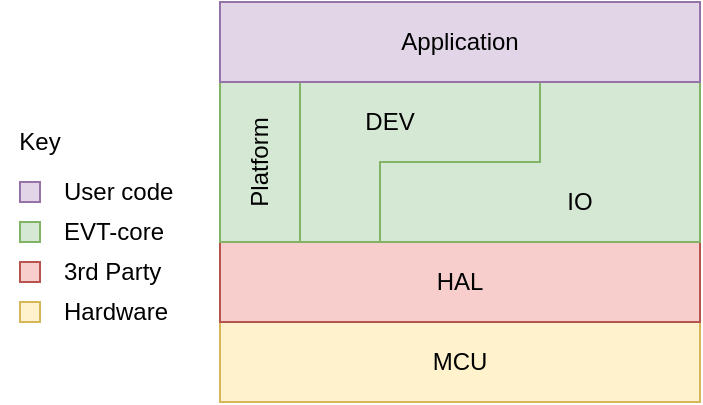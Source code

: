 <mxfile version="14.5.10" type="device"><diagram id="OTQDkWtWltQfUDNMgb2T" name="Page-1"><mxGraphModel dx="541" dy="369" grid="1" gridSize="10" guides="1" tooltips="1" connect="1" arrows="1" fold="1" page="1" pageScale="1" pageWidth="850" pageHeight="1100" math="0" shadow="0"><root><mxCell id="0"/><mxCell id="1" parent="0"/><mxCell id="eOT2ECzR2QfQuKyLNf_6-1" value="MCU" style="rounded=0;whiteSpace=wrap;html=1;fillColor=#fff2cc;strokeColor=#d6b656;" vertex="1" parent="1"><mxGeometry x="320" y="280" width="240" height="40" as="geometry"/></mxCell><mxCell id="eOT2ECzR2QfQuKyLNf_6-2" value="HAL" style="rounded=0;whiteSpace=wrap;html=1;fillColor=#f8cecc;strokeColor=#b85450;" vertex="1" parent="1"><mxGeometry x="320" y="240" width="240" height="40" as="geometry"/></mxCell><mxCell id="eOT2ECzR2QfQuKyLNf_6-15" value="" style="shape=corner;whiteSpace=wrap;html=1;strokeColor=#82b366;rotation=-180;dx=80;dy=40;fillColor=#d5e8d4;" vertex="1" parent="1"><mxGeometry x="400" y="160" width="160" height="80" as="geometry"/></mxCell><mxCell id="eOT2ECzR2QfQuKyLNf_6-17" value="" style="shape=corner;whiteSpace=wrap;html=1;strokeColor=#82b366;dx=40;dy=40;fillColor=#d5e8d4;" vertex="1" parent="1"><mxGeometry x="360" y="160" width="120" height="80" as="geometry"/></mxCell><mxCell id="eOT2ECzR2QfQuKyLNf_6-18" value="DEV" style="text;html=1;strokeColor=none;fillColor=none;align=center;verticalAlign=middle;whiteSpace=wrap;rounded=0;" vertex="1" parent="1"><mxGeometry x="385" y="170" width="40" height="20" as="geometry"/></mxCell><mxCell id="eOT2ECzR2QfQuKyLNf_6-19" value="IO" style="text;html=1;strokeColor=none;fillColor=none;align=center;verticalAlign=middle;whiteSpace=wrap;rounded=0;" vertex="1" parent="1"><mxGeometry x="480" y="210" width="40" height="20" as="geometry"/></mxCell><mxCell id="eOT2ECzR2QfQuKyLNf_6-21" value="" style="rounded=0;whiteSpace=wrap;html=1;strokeColor=#82b366;fillColor=#d5e8d4;" vertex="1" parent="1"><mxGeometry x="320" y="160" width="40" height="80" as="geometry"/></mxCell><mxCell id="eOT2ECzR2QfQuKyLNf_6-23" value="Platform" style="text;html=1;strokeColor=none;fillColor=none;align=center;verticalAlign=middle;whiteSpace=wrap;rounded=0;rotation=-90;" vertex="1" parent="1"><mxGeometry x="320" y="190" width="40" height="20" as="geometry"/></mxCell><mxCell id="eOT2ECzR2QfQuKyLNf_6-24" value="Application" style="rounded=0;whiteSpace=wrap;html=1;strokeColor=#9673a6;fillColor=#e1d5e7;" vertex="1" parent="1"><mxGeometry x="320" y="120" width="240" height="40" as="geometry"/></mxCell><mxCell id="eOT2ECzR2QfQuKyLNf_6-27" value="Key" style="text;html=1;strokeColor=none;fillColor=none;align=center;verticalAlign=middle;whiteSpace=wrap;rounded=0;" vertex="1" parent="1"><mxGeometry x="210" y="180" width="40" height="20" as="geometry"/></mxCell><mxCell id="eOT2ECzR2QfQuKyLNf_6-29" value="" style="rounded=0;whiteSpace=wrap;html=1;strokeColor=#9673a6;fillColor=#e1d5e7;" vertex="1" parent="1"><mxGeometry x="220" y="210" width="10" height="10" as="geometry"/></mxCell><mxCell id="eOT2ECzR2QfQuKyLNf_6-30" value="User code" style="text;html=1;strokeColor=none;fillColor=none;align=left;verticalAlign=middle;whiteSpace=wrap;rounded=0;" vertex="1" parent="1"><mxGeometry x="240" y="205" width="60" height="20" as="geometry"/></mxCell><mxCell id="eOT2ECzR2QfQuKyLNf_6-34" value="" style="rounded=0;whiteSpace=wrap;html=1;strokeColor=#82b366;fillColor=#d5e8d4;" vertex="1" parent="1"><mxGeometry x="220" y="230" width="10" height="10" as="geometry"/></mxCell><mxCell id="eOT2ECzR2QfQuKyLNf_6-35" value="EVT-core" style="text;html=1;strokeColor=none;fillColor=none;align=left;verticalAlign=middle;whiteSpace=wrap;rounded=0;" vertex="1" parent="1"><mxGeometry x="240" y="225" width="60" height="20" as="geometry"/></mxCell><mxCell id="eOT2ECzR2QfQuKyLNf_6-36" value="" style="rounded=0;whiteSpace=wrap;html=1;strokeColor=#b85450;fillColor=#f8cecc;" vertex="1" parent="1"><mxGeometry x="220" y="250" width="10" height="10" as="geometry"/></mxCell><mxCell id="eOT2ECzR2QfQuKyLNf_6-39" value="3rd Party" style="text;html=1;strokeColor=none;fillColor=none;align=left;verticalAlign=middle;whiteSpace=wrap;rounded=0;" vertex="1" parent="1"><mxGeometry x="240" y="245" width="60" height="20" as="geometry"/></mxCell><mxCell id="eOT2ECzR2QfQuKyLNf_6-40" value="" style="rounded=0;whiteSpace=wrap;html=1;strokeColor=#d6b656;fillColor=#fff2cc;" vertex="1" parent="1"><mxGeometry x="220" y="270" width="10" height="10" as="geometry"/></mxCell><mxCell id="eOT2ECzR2QfQuKyLNf_6-41" value="Hardware" style="text;html=1;strokeColor=none;fillColor=none;align=left;verticalAlign=middle;whiteSpace=wrap;rounded=0;" vertex="1" parent="1"><mxGeometry x="240" y="265" width="60" height="20" as="geometry"/></mxCell></root></mxGraphModel></diagram></mxfile>